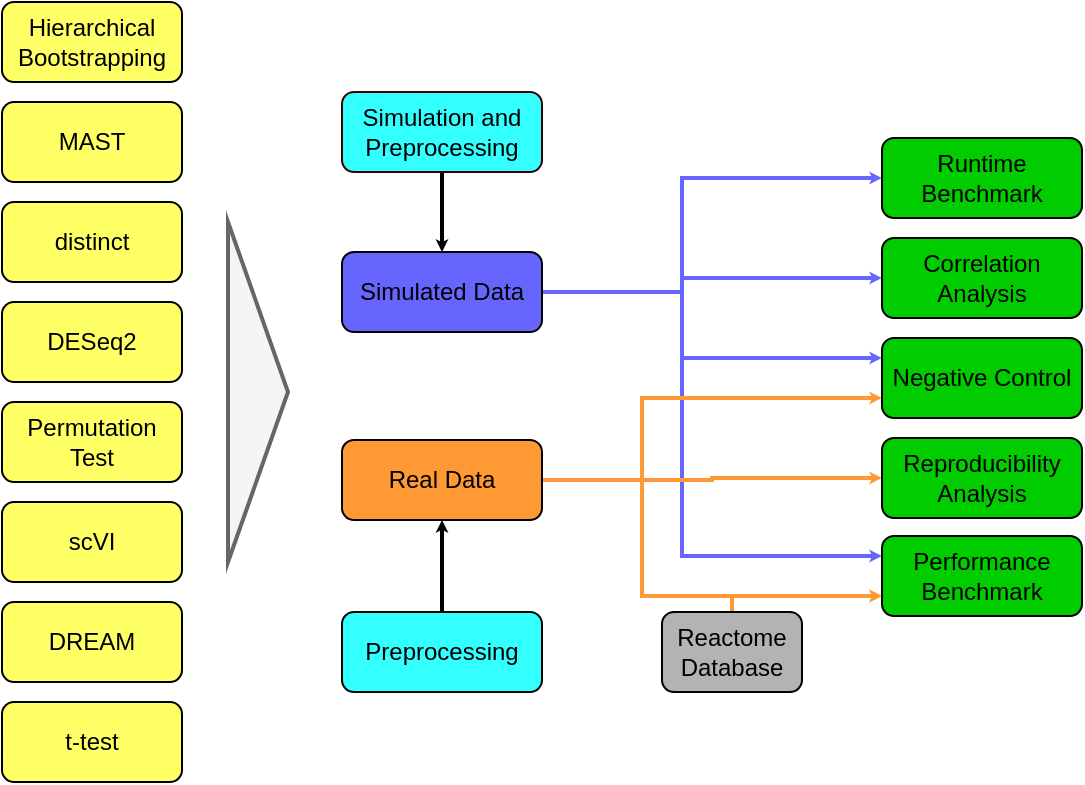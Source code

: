 <mxfile version="26.0.5">
  <diagram id="C5RBs43oDa-KdzZeNtuy" name="Page-1">
    <mxGraphModel dx="816" dy="452" grid="1" gridSize="10" guides="1" tooltips="1" connect="1" arrows="1" fold="1" page="1" pageScale="1" pageWidth="827" pageHeight="1169" math="0" shadow="0">
      <root>
        <mxCell id="WIyWlLk6GJQsqaUBKTNV-0" />
        <mxCell id="WIyWlLk6GJQsqaUBKTNV-1" parent="WIyWlLk6GJQsqaUBKTNV-0" />
        <mxCell id="L1wbAY0ZHXMkcqgAG1mb-40" value="DESeq2" style="rounded=1;whiteSpace=wrap;html=1;fontSize=12;glass=0;strokeWidth=1;shadow=0;fillColor=#FFFF66;" parent="WIyWlLk6GJQsqaUBKTNV-1" vertex="1">
          <mxGeometry x="110" y="175" width="90" height="40" as="geometry" />
        </mxCell>
        <mxCell id="L1wbAY0ZHXMkcqgAG1mb-41" value="distinct" style="rounded=1;whiteSpace=wrap;html=1;fontSize=12;glass=0;strokeWidth=1;shadow=0;fillColor=#FFFF66;" parent="WIyWlLk6GJQsqaUBKTNV-1" vertex="1">
          <mxGeometry x="110" y="125" width="90" height="40" as="geometry" />
        </mxCell>
        <mxCell id="L1wbAY0ZHXMkcqgAG1mb-42" value="MAST" style="rounded=1;whiteSpace=wrap;html=1;fontSize=12;glass=0;strokeWidth=1;shadow=0;fillColor=#FFFF66;" parent="WIyWlLk6GJQsqaUBKTNV-1" vertex="1">
          <mxGeometry x="110" y="75" width="90" height="40" as="geometry" />
        </mxCell>
        <mxCell id="L1wbAY0ZHXMkcqgAG1mb-43" value="Permutation Test" style="rounded=1;whiteSpace=wrap;html=1;fontSize=12;glass=0;strokeWidth=1;shadow=0;fillColor=#FFFF66;" parent="WIyWlLk6GJQsqaUBKTNV-1" vertex="1">
          <mxGeometry x="110" y="225" width="90" height="40" as="geometry" />
        </mxCell>
        <mxCell id="L1wbAY0ZHXMkcqgAG1mb-44" value="Hierarchical Bootstrapping" style="rounded=1;whiteSpace=wrap;html=1;fontSize=12;glass=0;strokeWidth=1;shadow=0;fillColor=#FFFF66;" parent="WIyWlLk6GJQsqaUBKTNV-1" vertex="1">
          <mxGeometry x="110" y="25" width="90" height="40" as="geometry" />
        </mxCell>
        <mxCell id="aCQcHQB5PfxYNCajxHsR-34" style="edgeStyle=orthogonalEdgeStyle;rounded=0;orthogonalLoop=1;jettySize=auto;html=1;entryX=0;entryY=0.25;entryDx=0;entryDy=0;strokeColor=#6666FF;endSize=0;strokeWidth=2;" parent="WIyWlLk6GJQsqaUBKTNV-1" source="L1wbAY0ZHXMkcqgAG1mb-45" target="L1wbAY0ZHXMkcqgAG1mb-52" edge="1">
          <mxGeometry relative="1" as="geometry">
            <Array as="points">
              <mxPoint x="450" y="170" />
              <mxPoint x="450" y="302" />
            </Array>
          </mxGeometry>
        </mxCell>
        <mxCell id="aCQcHQB5PfxYNCajxHsR-35" style="edgeStyle=orthogonalEdgeStyle;rounded=0;orthogonalLoop=1;jettySize=auto;html=1;entryX=0;entryY=0.25;entryDx=0;entryDy=0;strokeColor=#6666FF;endSize=0;strokeWidth=2;" parent="WIyWlLk6GJQsqaUBKTNV-1" source="L1wbAY0ZHXMkcqgAG1mb-45" target="Qb0oarp7umB1AzH16k6q-5" edge="1">
          <mxGeometry relative="1" as="geometry">
            <Array as="points">
              <mxPoint x="450" y="170" />
              <mxPoint x="450" y="203" />
            </Array>
          </mxGeometry>
        </mxCell>
        <mxCell id="aCQcHQB5PfxYNCajxHsR-36" style="edgeStyle=orthogonalEdgeStyle;rounded=0;orthogonalLoop=1;jettySize=auto;html=1;entryX=0;entryY=0.5;entryDx=0;entryDy=0;strokeColor=#6666FF;endSize=0;strokeWidth=2;" parent="WIyWlLk6GJQsqaUBKTNV-1" source="L1wbAY0ZHXMkcqgAG1mb-45" target="L1wbAY0ZHXMkcqgAG1mb-50" edge="1">
          <mxGeometry relative="1" as="geometry">
            <Array as="points">
              <mxPoint x="450" y="170" />
              <mxPoint x="450" y="163" />
            </Array>
          </mxGeometry>
        </mxCell>
        <mxCell id="aCQcHQB5PfxYNCajxHsR-37" style="edgeStyle=orthogonalEdgeStyle;rounded=0;orthogonalLoop=1;jettySize=auto;html=1;entryX=0;entryY=0.5;entryDx=0;entryDy=0;strokeColor=#6666FF;endSize=0;strokeWidth=2;" parent="WIyWlLk6GJQsqaUBKTNV-1" source="L1wbAY0ZHXMkcqgAG1mb-45" target="L1wbAY0ZHXMkcqgAG1mb-51" edge="1">
          <mxGeometry relative="1" as="geometry">
            <Array as="points">
              <mxPoint x="450" y="170" />
              <mxPoint x="450" y="113" />
            </Array>
          </mxGeometry>
        </mxCell>
        <mxCell id="L1wbAY0ZHXMkcqgAG1mb-45" value="Simulated Data" style="rounded=1;whiteSpace=wrap;html=1;fontSize=12;glass=0;strokeWidth=1;shadow=0;fillColor=#6666FF;" parent="WIyWlLk6GJQsqaUBKTNV-1" vertex="1">
          <mxGeometry x="280" y="150" width="100" height="40" as="geometry" />
        </mxCell>
        <mxCell id="aCQcHQB5PfxYNCajxHsR-31" style="edgeStyle=orthogonalEdgeStyle;rounded=0;orthogonalLoop=1;jettySize=auto;html=1;entryX=0;entryY=0.75;entryDx=0;entryDy=0;strokeColor=#FF9933;endSize=0;strokeWidth=2;" parent="WIyWlLk6GJQsqaUBKTNV-1" source="L1wbAY0ZHXMkcqgAG1mb-46" target="L1wbAY0ZHXMkcqgAG1mb-52" edge="1">
          <mxGeometry relative="1" as="geometry">
            <Array as="points">
              <mxPoint x="430" y="264" />
              <mxPoint x="430" y="322" />
            </Array>
          </mxGeometry>
        </mxCell>
        <mxCell id="aCQcHQB5PfxYNCajxHsR-33" style="edgeStyle=orthogonalEdgeStyle;rounded=0;orthogonalLoop=1;jettySize=auto;html=1;entryX=0;entryY=0.75;entryDx=0;entryDy=0;strokeColor=#FF9933;endSize=0;strokeWidth=2;" parent="WIyWlLk6GJQsqaUBKTNV-1" source="L1wbAY0ZHXMkcqgAG1mb-46" target="Qb0oarp7umB1AzH16k6q-5" edge="1">
          <mxGeometry relative="1" as="geometry">
            <Array as="points">
              <mxPoint x="430" y="264" />
              <mxPoint x="430" y="223" />
            </Array>
          </mxGeometry>
        </mxCell>
        <mxCell id="skqzC2qFUTOWyHtPLZse-1" style="edgeStyle=orthogonalEdgeStyle;rounded=0;orthogonalLoop=1;jettySize=auto;html=1;exitX=1;exitY=0.5;exitDx=0;exitDy=0;entryX=0;entryY=0.5;entryDx=0;entryDy=0;fillColor=#ffe6cc;strokeColor=#FF9933;strokeWidth=2;endSize=0;" edge="1" parent="WIyWlLk6GJQsqaUBKTNV-1" source="L1wbAY0ZHXMkcqgAG1mb-46" target="skqzC2qFUTOWyHtPLZse-0">
          <mxGeometry relative="1" as="geometry" />
        </mxCell>
        <mxCell id="L1wbAY0ZHXMkcqgAG1mb-46" value="Real Data" style="rounded=1;whiteSpace=wrap;html=1;fontSize=12;glass=0;strokeWidth=1;shadow=0;fillColor=#FF9933;" parent="WIyWlLk6GJQsqaUBKTNV-1" vertex="1">
          <mxGeometry x="280" y="244" width="100" height="40" as="geometry" />
        </mxCell>
        <mxCell id="aCQcHQB5PfxYNCajxHsR-1" style="edgeStyle=orthogonalEdgeStyle;rounded=0;orthogonalLoop=1;jettySize=auto;html=1;entryX=0.5;entryY=0;entryDx=0;entryDy=0;endSize=0;strokeWidth=2;" parent="WIyWlLk6GJQsqaUBKTNV-1" source="L1wbAY0ZHXMkcqgAG1mb-47" target="L1wbAY0ZHXMkcqgAG1mb-45" edge="1">
          <mxGeometry relative="1" as="geometry" />
        </mxCell>
        <mxCell id="L1wbAY0ZHXMkcqgAG1mb-47" value="Simulation and Preprocessing" style="rounded=1;whiteSpace=wrap;html=1;fontSize=12;glass=0;strokeWidth=1;shadow=0;fillColor=#33FFFF;strokeColor=#330000;" parent="WIyWlLk6GJQsqaUBKTNV-1" vertex="1">
          <mxGeometry x="280" y="70" width="100" height="40" as="geometry" />
        </mxCell>
        <mxCell id="aCQcHQB5PfxYNCajxHsR-2" style="edgeStyle=orthogonalEdgeStyle;rounded=0;orthogonalLoop=1;jettySize=auto;html=1;entryX=0.5;entryY=1;entryDx=0;entryDy=0;endSize=0;strokeWidth=2;" parent="WIyWlLk6GJQsqaUBKTNV-1" source="L1wbAY0ZHXMkcqgAG1mb-49" target="L1wbAY0ZHXMkcqgAG1mb-46" edge="1">
          <mxGeometry relative="1" as="geometry" />
        </mxCell>
        <mxCell id="L1wbAY0ZHXMkcqgAG1mb-49" value="Preprocessing" style="rounded=1;whiteSpace=wrap;html=1;fontSize=12;glass=0;strokeWidth=1;shadow=0;fillColor=#33FFFF;" parent="WIyWlLk6GJQsqaUBKTNV-1" vertex="1">
          <mxGeometry x="280" y="330" width="100" height="40" as="geometry" />
        </mxCell>
        <mxCell id="L1wbAY0ZHXMkcqgAG1mb-50" value="Correlation Analysis" style="rounded=1;whiteSpace=wrap;html=1;fontSize=12;glass=0;strokeWidth=1;shadow=0;fillColor=#00CC00;" parent="WIyWlLk6GJQsqaUBKTNV-1" vertex="1">
          <mxGeometry x="550" y="143" width="100" height="40" as="geometry" />
        </mxCell>
        <mxCell id="L1wbAY0ZHXMkcqgAG1mb-51" value="Runtime Benchmark" style="rounded=1;whiteSpace=wrap;html=1;fontSize=12;glass=0;strokeWidth=1;shadow=0;fillColor=#00CC00;" parent="WIyWlLk6GJQsqaUBKTNV-1" vertex="1">
          <mxGeometry x="550" y="93" width="100" height="40" as="geometry" />
        </mxCell>
        <mxCell id="L1wbAY0ZHXMkcqgAG1mb-52" value="Performance Benchmark" style="rounded=1;whiteSpace=wrap;html=1;fontSize=12;glass=0;strokeWidth=1;shadow=0;fillColor=#00CC00;" parent="WIyWlLk6GJQsqaUBKTNV-1" vertex="1">
          <mxGeometry x="550" y="292" width="100" height="40" as="geometry" />
        </mxCell>
        <mxCell id="aCQcHQB5PfxYNCajxHsR-38" style="edgeStyle=orthogonalEdgeStyle;rounded=0;orthogonalLoop=1;jettySize=auto;html=1;entryX=0;entryY=0.75;entryDx=0;entryDy=0;strokeColor=#FF9933;strokeWidth=2;endSize=0;" parent="WIyWlLk6GJQsqaUBKTNV-1" source="L1wbAY0ZHXMkcqgAG1mb-53" target="L1wbAY0ZHXMkcqgAG1mb-52" edge="1">
          <mxGeometry relative="1" as="geometry">
            <Array as="points">
              <mxPoint x="475" y="322" />
            </Array>
          </mxGeometry>
        </mxCell>
        <mxCell id="L1wbAY0ZHXMkcqgAG1mb-53" value="Reactome Database" style="rounded=1;whiteSpace=wrap;html=1;fontSize=12;glass=0;strokeWidth=1;shadow=0;fillColor=#B3B3B3;" parent="WIyWlLk6GJQsqaUBKTNV-1" vertex="1">
          <mxGeometry x="440" y="330" width="70" height="40" as="geometry" />
        </mxCell>
        <mxCell id="Qb0oarp7umB1AzH16k6q-0" value="scVI" style="rounded=1;whiteSpace=wrap;html=1;fontSize=12;glass=0;strokeWidth=1;shadow=0;fillColor=#FFFF66;" parent="WIyWlLk6GJQsqaUBKTNV-1" vertex="1">
          <mxGeometry x="110" y="275" width="90" height="40" as="geometry" />
        </mxCell>
        <mxCell id="Qb0oarp7umB1AzH16k6q-1" value="DREAM" style="rounded=1;whiteSpace=wrap;html=1;fontSize=12;glass=0;strokeWidth=1;shadow=0;fillColor=#FFFF66;" parent="WIyWlLk6GJQsqaUBKTNV-1" vertex="1">
          <mxGeometry x="110" y="325" width="90" height="40" as="geometry" />
        </mxCell>
        <mxCell id="Qb0oarp7umB1AzH16k6q-5" value="Negative Control" style="rounded=1;whiteSpace=wrap;html=1;fontSize=12;glass=0;strokeWidth=1;shadow=0;fillColor=#00CC00;" parent="WIyWlLk6GJQsqaUBKTNV-1" vertex="1">
          <mxGeometry x="550" y="193" width="100" height="40" as="geometry" />
        </mxCell>
        <mxCell id="yrE2bBnbpr8EGXUE2f-N-0" value="" style="triangle;whiteSpace=wrap;html=1;fillColor=#f5f5f5;strokeColor=#666666;fontColor=#333333;strokeWidth=2;" parent="WIyWlLk6GJQsqaUBKTNV-1" vertex="1">
          <mxGeometry x="223" y="135" width="30" height="170" as="geometry" />
        </mxCell>
        <mxCell id="skqzC2qFUTOWyHtPLZse-0" value="Reproducibility&lt;div&gt;Analysis&lt;/div&gt;" style="rounded=1;whiteSpace=wrap;html=1;fontSize=12;glass=0;strokeWidth=1;shadow=0;fillColor=#00CC00;" vertex="1" parent="WIyWlLk6GJQsqaUBKTNV-1">
          <mxGeometry x="550" y="243" width="100" height="40" as="geometry" />
        </mxCell>
        <mxCell id="skqzC2qFUTOWyHtPLZse-2" value="t-test" style="rounded=1;whiteSpace=wrap;html=1;fontSize=12;glass=0;strokeWidth=1;shadow=0;fillColor=#FFFF66;" vertex="1" parent="WIyWlLk6GJQsqaUBKTNV-1">
          <mxGeometry x="110" y="375" width="90" height="40" as="geometry" />
        </mxCell>
      </root>
    </mxGraphModel>
  </diagram>
</mxfile>
